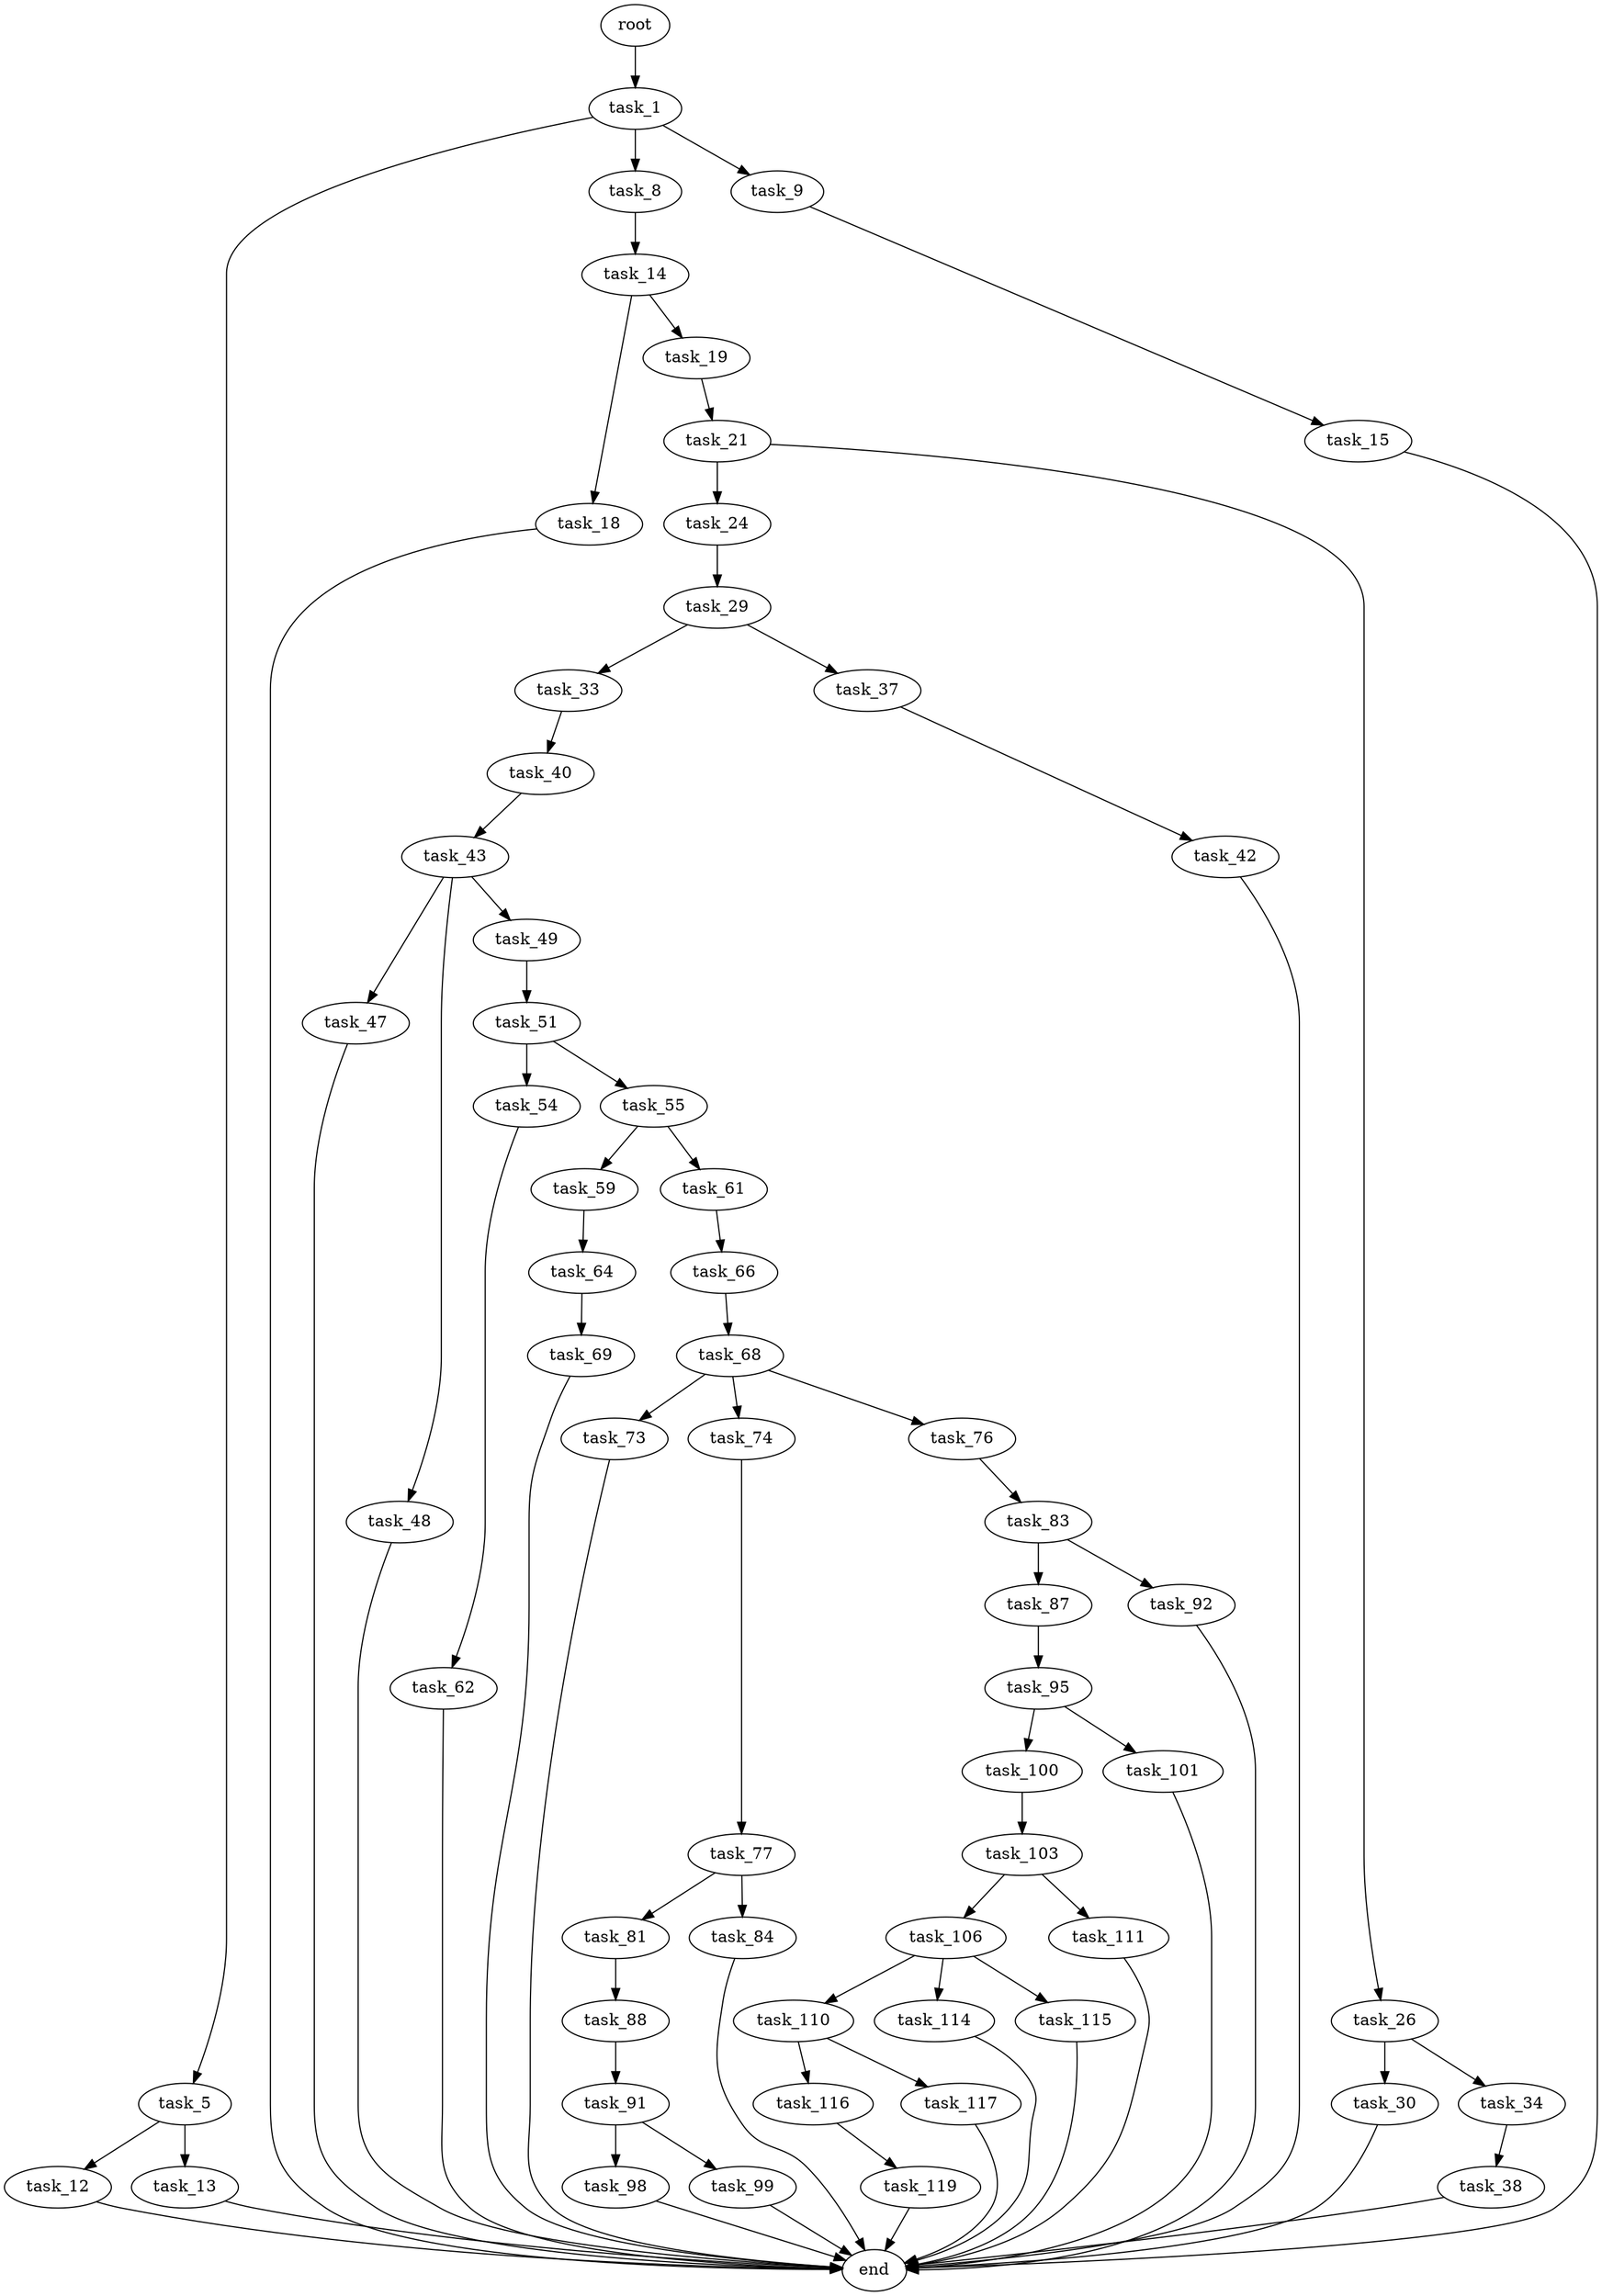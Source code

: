 digraph G {
  root [size="0.000000"];
  task_1 [size="6432272834.000000"];
  task_5 [size="35599828978.000000"];
  task_8 [size="73895282688.000000"];
  task_9 [size="231928233984.000000"];
  task_12 [size="13280360084.000000"];
  task_13 [size="291154853105.000000"];
  task_14 [size="231928233984.000000"];
  task_15 [size="368293445632.000000"];
  end [size="0.000000"];
  task_18 [size="1221513821976.000000"];
  task_19 [size="629843489779.000000"];
  task_21 [size="926493875088.000000"];
  task_24 [size="68284738627.000000"];
  task_26 [size="549755813888.000000"];
  task_29 [size="44169222218.000000"];
  task_30 [size="2733502326.000000"];
  task_34 [size="549755813888.000000"];
  task_33 [size="28991029248.000000"];
  task_37 [size="647242145028.000000"];
  task_40 [size="8516321220.000000"];
  task_38 [size="76253931260.000000"];
  task_42 [size="134217728000.000000"];
  task_43 [size="7377732192.000000"];
  task_47 [size="10730803159.000000"];
  task_48 [size="705738044454.000000"];
  task_49 [size="4515572205.000000"];
  task_51 [size="46274950888.000000"];
  task_54 [size="14298166892.000000"];
  task_55 [size="275746238568.000000"];
  task_62 [size="825252721260.000000"];
  task_59 [size="26274136269.000000"];
  task_61 [size="28991029248.000000"];
  task_64 [size="20582356263.000000"];
  task_66 [size="3670451523.000000"];
  task_69 [size="410559355128.000000"];
  task_68 [size="255141743511.000000"];
  task_73 [size="231928233984.000000"];
  task_74 [size="248329275737.000000"];
  task_76 [size="368293445632.000000"];
  task_77 [size="549755813888.000000"];
  task_83 [size="7983451704.000000"];
  task_81 [size="174172796052.000000"];
  task_84 [size="28991029248.000000"];
  task_88 [size="360460430.000000"];
  task_87 [size="28991029248.000000"];
  task_92 [size="6103180858.000000"];
  task_95 [size="1234061982.000000"];
  task_91 [size="6422234440.000000"];
  task_98 [size="658965054823.000000"];
  task_99 [size="9101340332.000000"];
  task_100 [size="16472384714.000000"];
  task_101 [size="28991029248.000000"];
  task_103 [size="68719476736.000000"];
  task_106 [size="533381732924.000000"];
  task_111 [size="2970413651.000000"];
  task_110 [size="45434772120.000000"];
  task_114 [size="701418091375.000000"];
  task_115 [size="909576044.000000"];
  task_116 [size="150737445385.000000"];
  task_117 [size="8289778233.000000"];
  task_119 [size="1676042702.000000"];

  root -> task_1 [size="1.000000"];
  task_1 -> task_5 [size="134217728.000000"];
  task_1 -> task_8 [size="134217728.000000"];
  task_1 -> task_9 [size="134217728.000000"];
  task_5 -> task_12 [size="838860800.000000"];
  task_5 -> task_13 [size="838860800.000000"];
  task_8 -> task_14 [size="134217728.000000"];
  task_9 -> task_15 [size="301989888.000000"];
  task_12 -> end [size="1.000000"];
  task_13 -> end [size="1.000000"];
  task_14 -> task_18 [size="301989888.000000"];
  task_14 -> task_19 [size="301989888.000000"];
  task_15 -> end [size="1.000000"];
  task_18 -> end [size="1.000000"];
  task_19 -> task_21 [size="838860800.000000"];
  task_21 -> task_24 [size="679477248.000000"];
  task_21 -> task_26 [size="679477248.000000"];
  task_24 -> task_29 [size="209715200.000000"];
  task_26 -> task_30 [size="536870912.000000"];
  task_26 -> task_34 [size="536870912.000000"];
  task_29 -> task_33 [size="33554432.000000"];
  task_29 -> task_37 [size="33554432.000000"];
  task_30 -> end [size="1.000000"];
  task_34 -> task_38 [size="536870912.000000"];
  task_33 -> task_40 [size="75497472.000000"];
  task_37 -> task_42 [size="411041792.000000"];
  task_40 -> task_43 [size="134217728.000000"];
  task_38 -> end [size="1.000000"];
  task_42 -> end [size="1.000000"];
  task_43 -> task_47 [size="134217728.000000"];
  task_43 -> task_48 [size="134217728.000000"];
  task_43 -> task_49 [size="134217728.000000"];
  task_47 -> end [size="1.000000"];
  task_48 -> end [size="1.000000"];
  task_49 -> task_51 [size="75497472.000000"];
  task_51 -> task_54 [size="838860800.000000"];
  task_51 -> task_55 [size="838860800.000000"];
  task_54 -> task_62 [size="301989888.000000"];
  task_55 -> task_59 [size="209715200.000000"];
  task_55 -> task_61 [size="209715200.000000"];
  task_62 -> end [size="1.000000"];
  task_59 -> task_64 [size="838860800.000000"];
  task_61 -> task_66 [size="75497472.000000"];
  task_64 -> task_69 [size="411041792.000000"];
  task_66 -> task_68 [size="75497472.000000"];
  task_69 -> end [size="1.000000"];
  task_68 -> task_73 [size="301989888.000000"];
  task_68 -> task_74 [size="301989888.000000"];
  task_68 -> task_76 [size="301989888.000000"];
  task_73 -> end [size="1.000000"];
  task_74 -> task_77 [size="411041792.000000"];
  task_76 -> task_83 [size="411041792.000000"];
  task_77 -> task_81 [size="536870912.000000"];
  task_77 -> task_84 [size="536870912.000000"];
  task_83 -> task_87 [size="134217728.000000"];
  task_83 -> task_92 [size="134217728.000000"];
  task_81 -> task_88 [size="134217728.000000"];
  task_84 -> end [size="1.000000"];
  task_88 -> task_91 [size="33554432.000000"];
  task_87 -> task_95 [size="75497472.000000"];
  task_92 -> end [size="1.000000"];
  task_95 -> task_100 [size="33554432.000000"];
  task_95 -> task_101 [size="33554432.000000"];
  task_91 -> task_98 [size="679477248.000000"];
  task_91 -> task_99 [size="679477248.000000"];
  task_98 -> end [size="1.000000"];
  task_99 -> end [size="1.000000"];
  task_100 -> task_103 [size="301989888.000000"];
  task_101 -> end [size="1.000000"];
  task_103 -> task_106 [size="134217728.000000"];
  task_103 -> task_111 [size="134217728.000000"];
  task_106 -> task_110 [size="411041792.000000"];
  task_106 -> task_114 [size="411041792.000000"];
  task_106 -> task_115 [size="411041792.000000"];
  task_111 -> end [size="1.000000"];
  task_110 -> task_116 [size="134217728.000000"];
  task_110 -> task_117 [size="134217728.000000"];
  task_114 -> end [size="1.000000"];
  task_115 -> end [size="1.000000"];
  task_116 -> task_119 [size="301989888.000000"];
  task_117 -> end [size="1.000000"];
  task_119 -> end [size="1.000000"];
}
